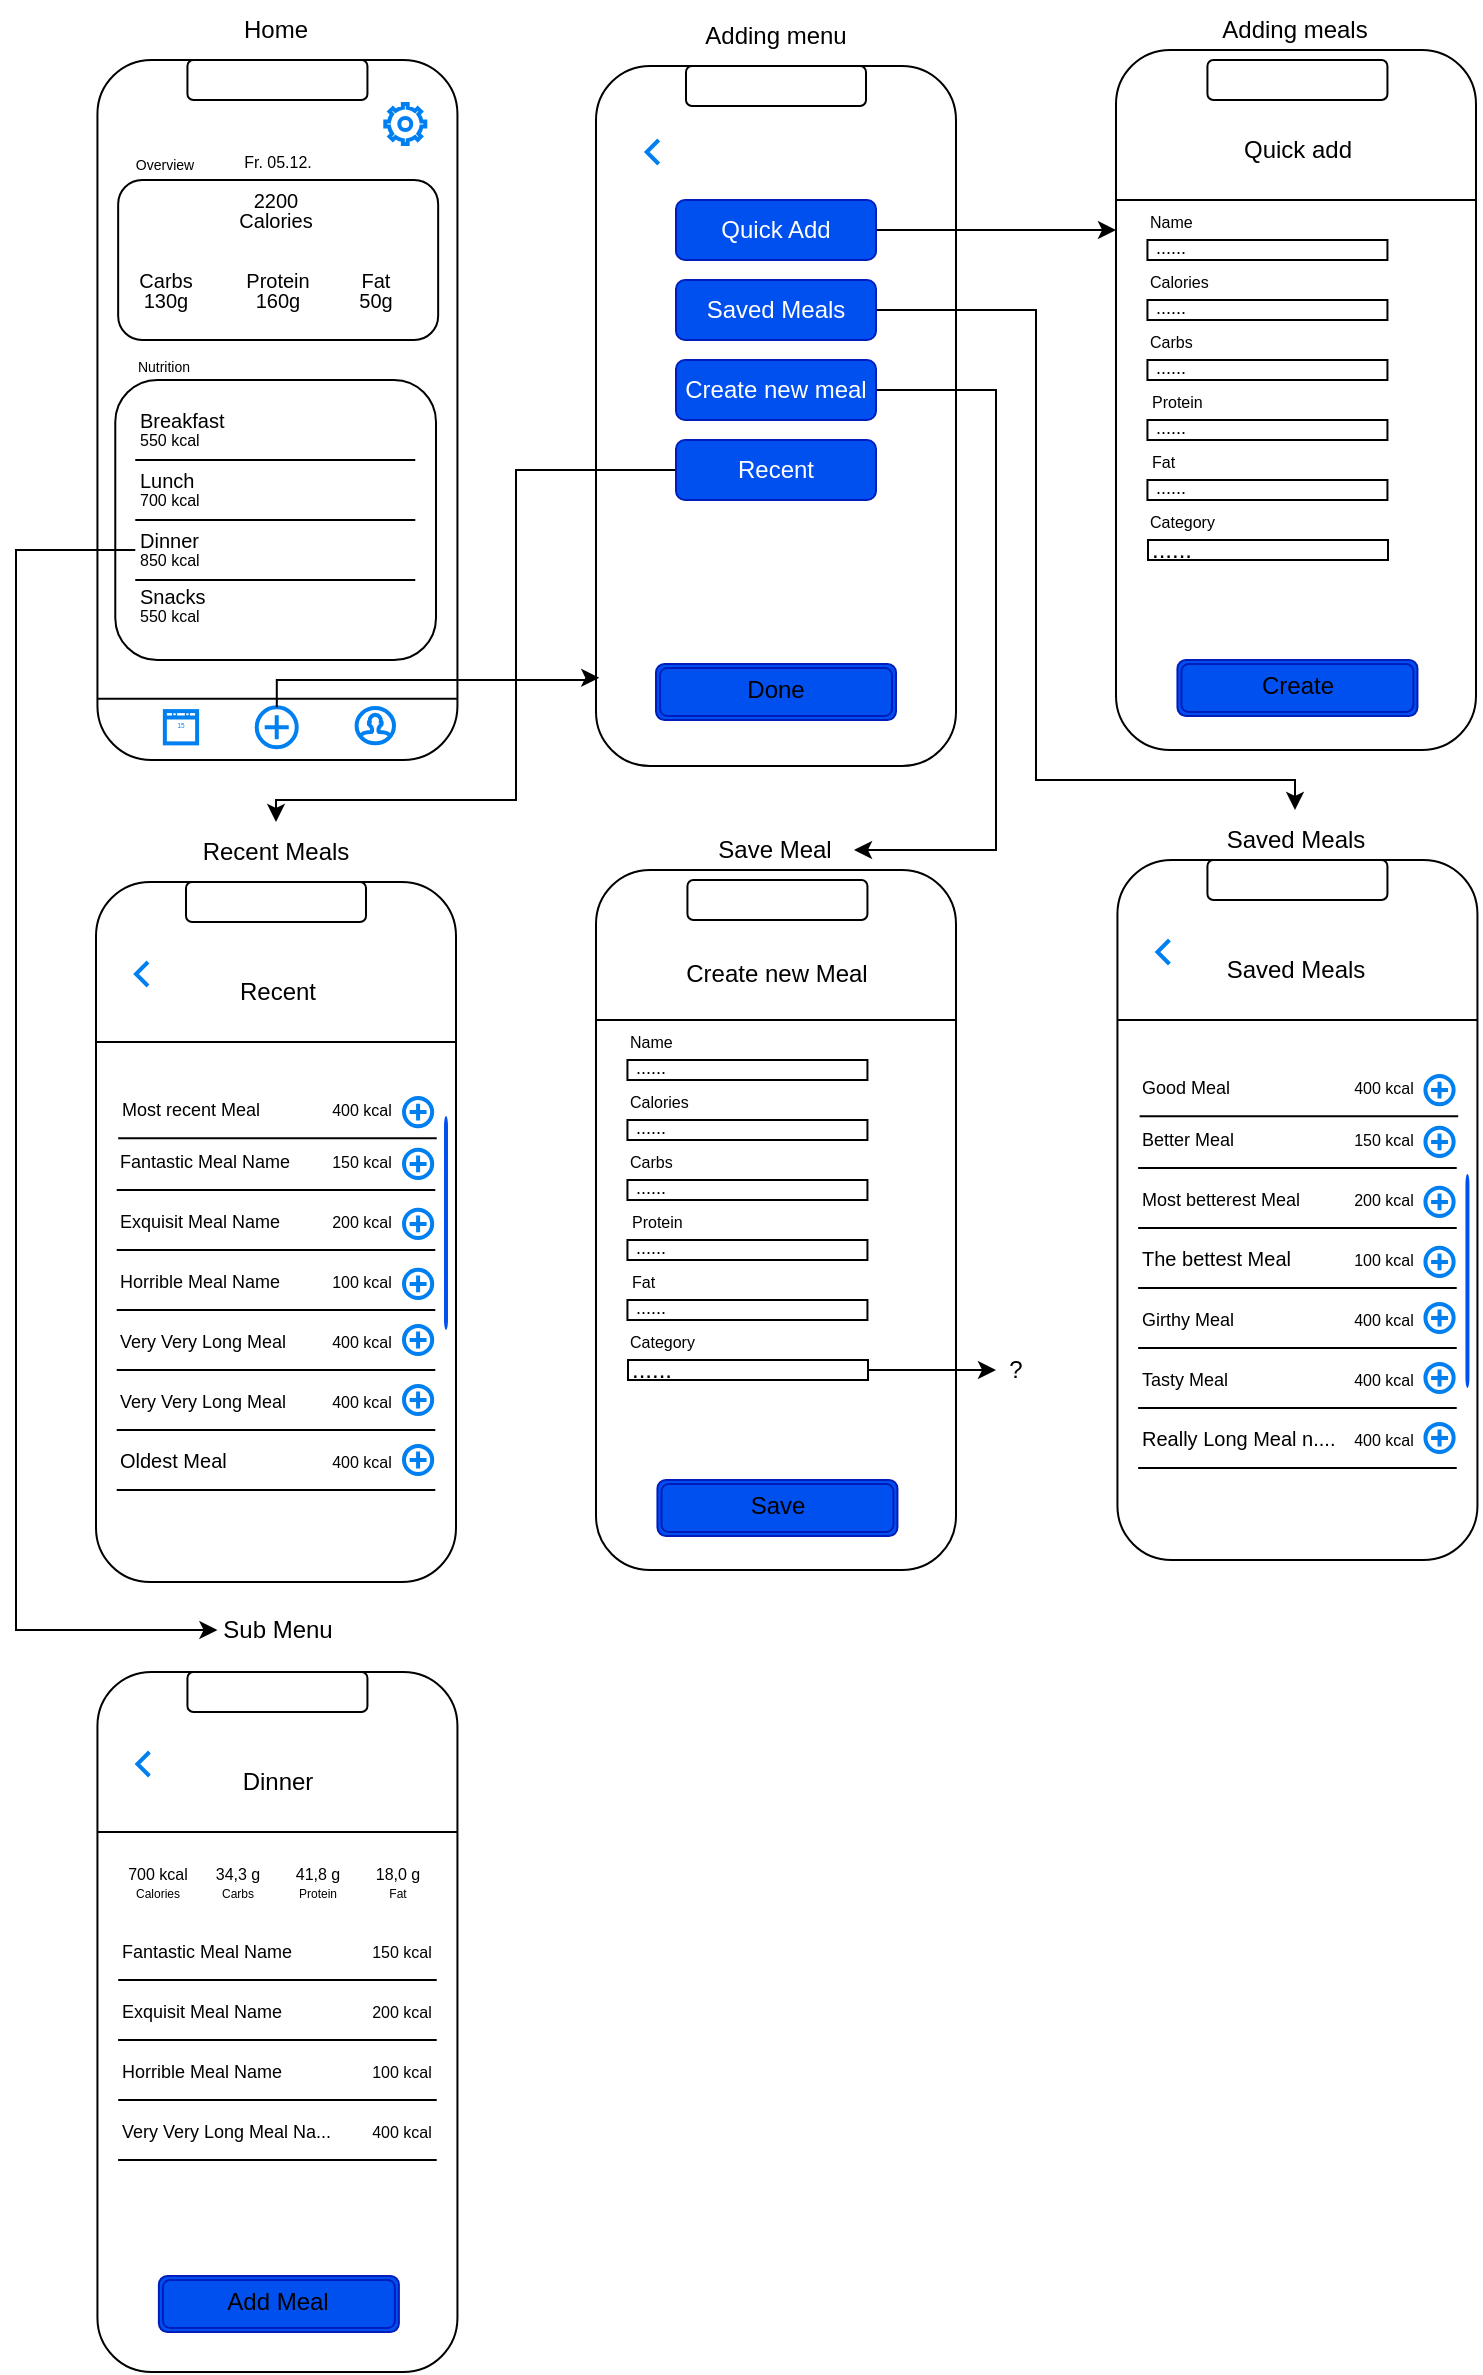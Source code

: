<mxfile version="22.0.3" type="device">
  <diagram name="Seite-1" id="WLVkwO3TFtj7y9u7h8L4">
    <mxGraphModel dx="1912" dy="2284" grid="1" gridSize="10" guides="1" tooltips="1" connect="1" arrows="1" fold="1" page="1" pageScale="1" pageWidth="827" pageHeight="1169" math="0" shadow="0">
      <root>
        <mxCell id="0" />
        <mxCell id="1" parent="0" />
        <mxCell id="oxZfXWoq_Wh4AGqTI49g-38" value="" style="group" parent="1" vertex="1" connectable="0">
          <mxGeometry x="60.0" y="20" width="226.0" height="353" as="geometry" />
        </mxCell>
        <mxCell id="oxZfXWoq_Wh4AGqTI49g-1" value="" style="whiteSpace=wrap;html=1;rounded=1;container=0;" parent="oxZfXWoq_Wh4AGqTI49g-38" vertex="1">
          <mxGeometry x="0.72" width="180" height="350" as="geometry" />
        </mxCell>
        <mxCell id="oxZfXWoq_Wh4AGqTI49g-9" value="" style="rounded=1;whiteSpace=wrap;html=1;container=0;" parent="oxZfXWoq_Wh4AGqTI49g-38" vertex="1">
          <mxGeometry x="45.72" width="90" height="20" as="geometry" />
        </mxCell>
        <mxCell id="oxZfXWoq_Wh4AGqTI49g-24" value="" style="endArrow=none;html=1;rounded=0;" parent="oxZfXWoq_Wh4AGqTI49g-38" target="oxZfXWoq_Wh4AGqTI49g-1" edge="1">
          <mxGeometry width="50" height="50" relative="1" as="geometry">
            <mxPoint x="45.72" y="350" as="sourcePoint" />
            <mxPoint x="45.72" y="320" as="targetPoint" />
          </mxGeometry>
        </mxCell>
        <mxCell id="oxZfXWoq_Wh4AGqTI49g-35" value="" style="endArrow=none;html=1;rounded=0;" parent="oxZfXWoq_Wh4AGqTI49g-38" edge="1">
          <mxGeometry width="50" height="50" relative="1" as="geometry">
            <mxPoint x="0.72" y="319.33" as="sourcePoint" />
            <mxPoint x="180.72" y="319.33" as="targetPoint" />
          </mxGeometry>
        </mxCell>
        <mxCell id="oxZfXWoq_Wh4AGqTI49g-10" value="" style="rounded=1;whiteSpace=wrap;html=1;container=0;" parent="oxZfXWoq_Wh4AGqTI49g-38" vertex="1">
          <mxGeometry x="11.08" y="60" width="160" height="80" as="geometry" />
        </mxCell>
        <mxCell id="oxZfXWoq_Wh4AGqTI49g-14" value="&lt;font style=&quot;font-size: 10px;&quot;&gt;2200&lt;br&gt;&lt;/font&gt;" style="text;html=1;strokeColor=none;fillColor=none;align=center;verticalAlign=middle;whiteSpace=wrap;rounded=0;container=0;" parent="oxZfXWoq_Wh4AGqTI49g-38" vertex="1">
          <mxGeometry x="65.36" y="60" width="50" height="20" as="geometry" />
        </mxCell>
        <mxCell id="oxZfXWoq_Wh4AGqTI49g-11" value="&lt;font style=&quot;font-size: 10px;&quot;&gt;Calories&lt;/font&gt;" style="text;html=1;strokeColor=none;fillColor=none;align=center;verticalAlign=middle;whiteSpace=wrap;rounded=0;container=0;" parent="oxZfXWoq_Wh4AGqTI49g-38" vertex="1">
          <mxGeometry x="64.64" y="70" width="50" height="20" as="geometry" />
        </mxCell>
        <mxCell id="oxZfXWoq_Wh4AGqTI49g-17" value="&lt;font style=&quot;font-size: 10px;&quot;&gt;Fat&lt;br&gt;&lt;/font&gt;" style="text;html=1;strokeColor=none;fillColor=none;align=center;verticalAlign=middle;whiteSpace=wrap;rounded=0;container=0;" parent="oxZfXWoq_Wh4AGqTI49g-38" vertex="1">
          <mxGeometry x="114.64" y="100" width="50" height="20" as="geometry" />
        </mxCell>
        <mxCell id="oxZfXWoq_Wh4AGqTI49g-20" value="&lt;font style=&quot;font-size: 10px;&quot;&gt;50g&lt;br&gt;&lt;/font&gt;" style="text;html=1;strokeColor=none;fillColor=none;align=center;verticalAlign=middle;whiteSpace=wrap;rounded=0;container=0;" parent="oxZfXWoq_Wh4AGqTI49g-38" vertex="1">
          <mxGeometry x="114.64" y="110" width="50" height="20" as="geometry" />
        </mxCell>
        <mxCell id="oxZfXWoq_Wh4AGqTI49g-16" value="&lt;font style=&quot;font-size: 10px;&quot;&gt;Protein&lt;br&gt;&lt;/font&gt;" style="text;html=1;strokeColor=none;fillColor=none;align=center;verticalAlign=middle;whiteSpace=wrap;rounded=0;container=0;" parent="oxZfXWoq_Wh4AGqTI49g-38" vertex="1">
          <mxGeometry x="66.08" y="100" width="50" height="20" as="geometry" />
        </mxCell>
        <mxCell id="oxZfXWoq_Wh4AGqTI49g-19" value="&lt;font style=&quot;font-size: 10px;&quot;&gt;160g&lt;br&gt;&lt;/font&gt;" style="text;html=1;strokeColor=none;fillColor=none;align=center;verticalAlign=middle;whiteSpace=wrap;rounded=0;container=0;" parent="oxZfXWoq_Wh4AGqTI49g-38" vertex="1">
          <mxGeometry x="66.08" y="110" width="50" height="20" as="geometry" />
        </mxCell>
        <mxCell id="oxZfXWoq_Wh4AGqTI49g-15" value="&lt;font style=&quot;font-size: 10px;&quot;&gt;Carbs&lt;br&gt;&lt;/font&gt;" style="text;html=1;strokeColor=none;fillColor=none;align=center;verticalAlign=middle;whiteSpace=wrap;rounded=0;container=0;" parent="oxZfXWoq_Wh4AGqTI49g-38" vertex="1">
          <mxGeometry x="9.64" y="100" width="50" height="20" as="geometry" />
        </mxCell>
        <mxCell id="oxZfXWoq_Wh4AGqTI49g-18" value="&lt;font style=&quot;font-size: 10px;&quot;&gt;130g&lt;br&gt;&lt;/font&gt;" style="text;html=1;strokeColor=none;fillColor=none;align=center;verticalAlign=middle;whiteSpace=wrap;rounded=0;container=0;" parent="oxZfXWoq_Wh4AGqTI49g-38" vertex="1">
          <mxGeometry x="9.64" y="110" width="50" height="20" as="geometry" />
        </mxCell>
        <mxCell id="oxZfXWoq_Wh4AGqTI49g-65" value="" style="rounded=1;whiteSpace=wrap;html=1;container=0;" parent="oxZfXWoq_Wh4AGqTI49g-38" vertex="1">
          <mxGeometry x="9.64" y="160" width="160.36" height="140" as="geometry" />
        </mxCell>
        <mxCell id="oxZfXWoq_Wh4AGqTI49g-66" value="&lt;div style=&quot;line-height: 80%;&quot;&gt;&lt;span style=&quot;font-size: 10px; background-color: initial;&quot;&gt;Breakfast&lt;/span&gt;&lt;/div&gt;&lt;font size=&quot;1&quot; style=&quot;&quot;&gt;&lt;div style=&quot;line-height: 80%;&quot;&gt;&lt;span style=&quot;background-color: initial; font-size: 8px;&quot;&gt;550 kcal&lt;/span&gt;&lt;/div&gt;&lt;/font&gt;" style="text;html=1;strokeColor=none;fillColor=none;align=left;verticalAlign=middle;whiteSpace=wrap;rounded=0;container=0;" parent="oxZfXWoq_Wh4AGqTI49g-38" vertex="1">
          <mxGeometry x="19.64" y="170" width="50.36" height="30" as="geometry" />
        </mxCell>
        <mxCell id="oxZfXWoq_Wh4AGqTI49g-72" value="" style="endArrow=none;html=1;rounded=0;" parent="oxZfXWoq_Wh4AGqTI49g-38" edge="1">
          <mxGeometry width="50" height="50" relative="1" as="geometry">
            <mxPoint x="19.64" y="200" as="sourcePoint" />
            <mxPoint x="159.64" y="200" as="targetPoint" />
          </mxGeometry>
        </mxCell>
        <mxCell id="oxZfXWoq_Wh4AGqTI49g-73" value="" style="endArrow=none;html=1;rounded=0;" parent="oxZfXWoq_Wh4AGqTI49g-38" edge="1">
          <mxGeometry width="50" height="50" relative="1" as="geometry">
            <mxPoint x="19.64" y="230" as="sourcePoint" />
            <mxPoint x="159.64" y="230" as="targetPoint" />
          </mxGeometry>
        </mxCell>
        <mxCell id="oxZfXWoq_Wh4AGqTI49g-74" value="" style="endArrow=none;html=1;rounded=0;" parent="oxZfXWoq_Wh4AGqTI49g-38" edge="1">
          <mxGeometry width="50" height="50" relative="1" as="geometry">
            <mxPoint x="19.64" y="260" as="sourcePoint" />
            <mxPoint x="159.64" y="260" as="targetPoint" />
          </mxGeometry>
        </mxCell>
        <mxCell id="oxZfXWoq_Wh4AGqTI49g-84" value="&lt;font style=&quot;font-size: 7px;&quot;&gt;Nutrition&lt;/font&gt;" style="text;html=1;strokeColor=none;fillColor=none;align=center;verticalAlign=middle;whiteSpace=wrap;rounded=0;" parent="oxZfXWoq_Wh4AGqTI49g-38" vertex="1">
          <mxGeometry x="14.46" y="143" width="40.36" height="17" as="geometry" />
        </mxCell>
        <mxCell id="oxZfXWoq_Wh4AGqTI49g-120" value="&lt;font style=&quot;font-size: 7px;&quot;&gt;Overview&lt;/font&gt;" style="text;html=1;strokeColor=none;fillColor=none;align=center;verticalAlign=middle;whiteSpace=wrap;rounded=0;" parent="oxZfXWoq_Wh4AGqTI49g-38" vertex="1">
          <mxGeometry x="11.96" y="42" width="45.36" height="18" as="geometry" />
        </mxCell>
        <mxCell id="oxZfXWoq_Wh4AGqTI49g-122" value="&lt;p style=&quot;line-height: 60%;&quot;&gt;&lt;font style=&quot;&quot;&gt;&lt;font style=&quot;font-size: 8px;&quot;&gt;Fr. 05.12.&lt;/font&gt;&lt;/font&gt;&lt;/p&gt;" style="text;html=1;strokeColor=none;fillColor=none;align=center;verticalAlign=middle;whiteSpace=wrap;rounded=0;" parent="oxZfXWoq_Wh4AGqTI49g-38" vertex="1">
          <mxGeometry x="55.72" y="36" width="70" height="30" as="geometry" />
        </mxCell>
        <mxCell id="oxZfXWoq_Wh4AGqTI49g-123" value="" style="html=1;verticalLabelPosition=bottom;align=center;labelBackgroundColor=#ffffff;verticalAlign=top;strokeWidth=2;strokeColor=#0080F0;shadow=0;dashed=0;shape=mxgraph.ios7.icons.user;aspect=fixed;" parent="oxZfXWoq_Wh4AGqTI49g-38" vertex="1">
          <mxGeometry x="130.29" y="324.05" width="18.7" height="17.63" as="geometry" />
        </mxCell>
        <mxCell id="oxZfXWoq_Wh4AGqTI49g-131" value="" style="html=1;verticalLabelPosition=bottom;align=center;labelBackgroundColor=#ffffff;verticalAlign=top;strokeWidth=2;strokeColor=#0080F0;shadow=0;dashed=0;shape=mxgraph.ios7.icons.settings;" parent="oxZfXWoq_Wh4AGqTI49g-38" vertex="1">
          <mxGeometry x="144.64" y="22" width="20" height="20" as="geometry" />
        </mxCell>
        <mxCell id="oxZfXWoq_Wh4AGqTI49g-256" value="" style="html=1;verticalLabelPosition=bottom;align=center;labelBackgroundColor=#ffffff;verticalAlign=top;strokeWidth=2;strokeColor=#0080F0;shadow=0;dashed=0;shape=mxgraph.ios7.icons.calendar;aspect=fixed;" parent="oxZfXWoq_Wh4AGqTI49g-38" vertex="1">
          <mxGeometry x="34.43" y="325.55" width="16.13" height="16.13" as="geometry" />
        </mxCell>
        <mxCell id="oxZfXWoq_Wh4AGqTI49g-324" value="&lt;div style=&quot;line-height: 80%;&quot;&gt;&lt;span style=&quot;font-size: 10px; background-color: initial;&quot;&gt;Lunch&lt;/span&gt;&lt;/div&gt;&lt;font size=&quot;1&quot; style=&quot;&quot;&gt;&lt;div style=&quot;line-height: 80%;&quot;&gt;&lt;span style=&quot;background-color: initial; font-size: 8px;&quot;&gt;700 kcal&lt;/span&gt;&lt;/div&gt;&lt;/font&gt;" style="text;html=1;strokeColor=none;fillColor=none;align=left;verticalAlign=middle;whiteSpace=wrap;rounded=0;container=0;" parent="oxZfXWoq_Wh4AGqTI49g-38" vertex="1">
          <mxGeometry x="19.64" y="200" width="50.36" height="30" as="geometry" />
        </mxCell>
        <mxCell id="oxZfXWoq_Wh4AGqTI49g-358" value="&lt;div style=&quot;line-height: 80%;&quot;&gt;&lt;span style=&quot;font-size: 10px; background-color: initial;&quot;&gt;Dinner&lt;/span&gt;&lt;/div&gt;&lt;font size=&quot;1&quot; style=&quot;&quot;&gt;&lt;div style=&quot;line-height: 80%;&quot;&gt;&lt;span style=&quot;background-color: initial; font-size: 8px;&quot;&gt;850 kcal&lt;/span&gt;&lt;/div&gt;&lt;/font&gt;" style="text;html=1;strokeColor=none;fillColor=none;align=left;verticalAlign=middle;whiteSpace=wrap;rounded=0;container=0;" parent="oxZfXWoq_Wh4AGqTI49g-38" vertex="1">
          <mxGeometry x="19.64" y="230" width="50.36" height="30" as="geometry" />
        </mxCell>
        <mxCell id="oxZfXWoq_Wh4AGqTI49g-360" value="&lt;div style=&quot;line-height: 80%;&quot;&gt;&lt;span style=&quot;font-size: 10px; background-color: initial;&quot;&gt;Snacks&lt;/span&gt;&lt;/div&gt;&lt;font size=&quot;1&quot; style=&quot;&quot;&gt;&lt;div style=&quot;line-height: 80%;&quot;&gt;&lt;span style=&quot;background-color: initial; font-size: 8px;&quot;&gt;550 kcal&lt;/span&gt;&lt;/div&gt;&lt;/font&gt;" style="text;html=1;strokeColor=none;fillColor=none;align=left;verticalAlign=middle;whiteSpace=wrap;rounded=0;container=0;" parent="oxZfXWoq_Wh4AGqTI49g-38" vertex="1">
          <mxGeometry x="19.64" y="257.5" width="50.36" height="30" as="geometry" />
        </mxCell>
        <mxCell id="YG68sYhBqR8rjTTar6MK-1" value="" style="html=1;verticalLabelPosition=bottom;align=center;labelBackgroundColor=#ffffff;verticalAlign=top;strokeWidth=2;strokeColor=#0080F0;shadow=0;dashed=0;shape=mxgraph.ios7.icons.add;aspect=fixed;" vertex="1" parent="oxZfXWoq_Wh4AGqTI49g-38">
          <mxGeometry x="80.36" y="323.61" width="20" height="20" as="geometry" />
        </mxCell>
        <mxCell id="oxZfXWoq_Wh4AGqTI49g-202" value="Home" style="text;html=1;strokeColor=none;fillColor=none;align=center;verticalAlign=middle;whiteSpace=wrap;rounded=0;" parent="1" vertex="1">
          <mxGeometry x="120" y="-10" width="60" height="30" as="geometry" />
        </mxCell>
        <mxCell id="oxZfXWoq_Wh4AGqTI49g-203" value="Adding meals" style="text;html=1;strokeColor=none;fillColor=none;align=center;verticalAlign=middle;whiteSpace=wrap;rounded=0;" parent="1" vertex="1">
          <mxGeometry x="620" y="-10" width="79" height="30" as="geometry" />
        </mxCell>
        <mxCell id="oxZfXWoq_Wh4AGqTI49g-204" value="" style="whiteSpace=wrap;html=1;rounded=1;container=0;" parent="1" vertex="1">
          <mxGeometry x="310" y="23" width="180" height="350" as="geometry" />
        </mxCell>
        <mxCell id="oxZfXWoq_Wh4AGqTI49g-205" value="" style="rounded=1;whiteSpace=wrap;html=1;container=0;" parent="1" vertex="1">
          <mxGeometry x="355" y="23" width="90" height="20" as="geometry" />
        </mxCell>
        <mxCell id="oxZfXWoq_Wh4AGqTI49g-253" style="edgeStyle=orthogonalEdgeStyle;rounded=0;orthogonalLoop=1;jettySize=auto;html=1;" parent="1" source="oxZfXWoq_Wh4AGqTI49g-211" edge="1">
          <mxGeometry relative="1" as="geometry">
            <mxPoint x="570" y="105" as="targetPoint" />
          </mxGeometry>
        </mxCell>
        <mxCell id="oxZfXWoq_Wh4AGqTI49g-211" value="Quick Add" style="rounded=1;whiteSpace=wrap;html=1;fillColor=#0050ef;fontColor=#ffffff;strokeColor=#001DBC;" parent="1" vertex="1">
          <mxGeometry x="350" y="90" width="100" height="30" as="geometry" />
        </mxCell>
        <mxCell id="YG68sYhBqR8rjTTar6MK-191" style="edgeStyle=orthogonalEdgeStyle;rounded=0;orthogonalLoop=1;jettySize=auto;html=1;entryX=0.5;entryY=0;entryDx=0;entryDy=0;" edge="1" parent="1" source="oxZfXWoq_Wh4AGqTI49g-216" target="YG68sYhBqR8rjTTar6MK-189">
          <mxGeometry relative="1" as="geometry">
            <mxPoint x="549" y="360" as="targetPoint" />
            <Array as="points">
              <mxPoint x="530" y="145" />
              <mxPoint x="530" y="380" />
            </Array>
          </mxGeometry>
        </mxCell>
        <mxCell id="oxZfXWoq_Wh4AGqTI49g-216" value="Saved Meals" style="rounded=1;whiteSpace=wrap;html=1;fillColor=#0050ef;fontColor=#ffffff;strokeColor=#001DBC;" parent="1" vertex="1">
          <mxGeometry x="350" y="130" width="100" height="30" as="geometry" />
        </mxCell>
        <mxCell id="YG68sYhBqR8rjTTar6MK-402" style="edgeStyle=orthogonalEdgeStyle;rounded=0;orthogonalLoop=1;jettySize=auto;html=1;entryX=1;entryY=0.5;entryDx=0;entryDy=0;" edge="1" parent="1" source="oxZfXWoq_Wh4AGqTI49g-217" target="YG68sYhBqR8rjTTar6MK-378">
          <mxGeometry relative="1" as="geometry">
            <Array as="points">
              <mxPoint x="510" y="185" />
              <mxPoint x="510" y="415" />
            </Array>
          </mxGeometry>
        </mxCell>
        <mxCell id="oxZfXWoq_Wh4AGqTI49g-217" value="Create new meal" style="rounded=1;whiteSpace=wrap;html=1;fillColor=#0050ef;fontColor=#ffffff;strokeColor=#001DBC;" parent="1" vertex="1">
          <mxGeometry x="350" y="170" width="100" height="30" as="geometry" />
        </mxCell>
        <mxCell id="oxZfXWoq_Wh4AGqTI49g-250" value="" style="shape=ext;double=1;rounded=1;whiteSpace=wrap;html=1;fillColor=#0050ef;fontColor=#ffffff;strokeColor=#001DBC;" parent="1" vertex="1">
          <mxGeometry x="340.0" y="322" width="120" height="28" as="geometry" />
        </mxCell>
        <mxCell id="oxZfXWoq_Wh4AGqTI49g-251" value="Done" style="text;html=1;strokeColor=none;fillColor=none;align=center;verticalAlign=middle;whiteSpace=wrap;rounded=0;" parent="1" vertex="1">
          <mxGeometry x="370.0" y="320" width="60" height="30" as="geometry" />
        </mxCell>
        <mxCell id="oxZfXWoq_Wh4AGqTI49g-254" value="Adding menu" style="text;html=1;strokeColor=none;fillColor=none;align=center;verticalAlign=middle;whiteSpace=wrap;rounded=0;" parent="1" vertex="1">
          <mxGeometry x="360" y="-7" width="80" height="30" as="geometry" />
        </mxCell>
        <mxCell id="oxZfXWoq_Wh4AGqTI49g-258" value="" style="whiteSpace=wrap;html=1;rounded=1;container=0;" parent="1" vertex="1">
          <mxGeometry x="60.72" y="826" width="180" height="350" as="geometry" />
        </mxCell>
        <mxCell id="oxZfXWoq_Wh4AGqTI49g-259" value="" style="rounded=1;whiteSpace=wrap;html=1;container=0;" parent="1" vertex="1">
          <mxGeometry x="105.72" y="826" width="90" height="20" as="geometry" />
        </mxCell>
        <mxCell id="oxZfXWoq_Wh4AGqTI49g-260" value="Dinner" style="text;html=1;strokeColor=none;fillColor=none;align=center;verticalAlign=middle;whiteSpace=wrap;rounded=0;" parent="1" vertex="1">
          <mxGeometry x="121.44" y="866" width="60" height="30" as="geometry" />
        </mxCell>
        <mxCell id="oxZfXWoq_Wh4AGqTI49g-261" value="" style="endArrow=none;html=1;rounded=0;" parent="1" edge="1">
          <mxGeometry width="50" height="50" relative="1" as="geometry">
            <mxPoint x="60.72" y="906" as="sourcePoint" />
            <mxPoint x="240.72" y="906" as="targetPoint" />
          </mxGeometry>
        </mxCell>
        <mxCell id="oxZfXWoq_Wh4AGqTI49g-262" value="&lt;p style=&quot;line-height: 55%;&quot;&gt;&lt;font style=&quot;&quot;&gt;&lt;font style=&quot;font-size: 8px;&quot;&gt;700 kcal&lt;/font&gt;&lt;br&gt;&lt;font style=&quot;font-size: 6px;&quot;&gt;Calories&lt;/font&gt;&lt;/font&gt;&lt;/p&gt;" style="text;html=1;strokeColor=none;fillColor=none;align=center;verticalAlign=middle;whiteSpace=wrap;rounded=0;" parent="1" vertex="1">
          <mxGeometry x="71.44" y="916" width="40" height="30" as="geometry" />
        </mxCell>
        <mxCell id="oxZfXWoq_Wh4AGqTI49g-263" value="&lt;p style=&quot;line-height: 55%;&quot;&gt;&lt;font style=&quot;&quot;&gt;&lt;font style=&quot;font-size: 8px;&quot;&gt;34,3 g&lt;/font&gt;&lt;br&gt;&lt;font style=&quot;font-size: 6px;&quot;&gt;Carbs&lt;/font&gt;&lt;/font&gt;&lt;/p&gt;" style="text;html=1;strokeColor=none;fillColor=none;align=center;verticalAlign=middle;whiteSpace=wrap;rounded=0;" parent="1" vertex="1">
          <mxGeometry x="111.44" y="916" width="40" height="30" as="geometry" />
        </mxCell>
        <mxCell id="oxZfXWoq_Wh4AGqTI49g-264" value="&lt;p style=&quot;line-height: 55%;&quot;&gt;&lt;font style=&quot;&quot;&gt;&lt;font style=&quot;font-size: 8px;&quot;&gt;41,8 g&lt;/font&gt;&lt;br&gt;&lt;font style=&quot;font-size: 6px;&quot;&gt;Protein&lt;/font&gt;&lt;/font&gt;&lt;/p&gt;" style="text;html=1;strokeColor=none;fillColor=none;align=center;verticalAlign=middle;whiteSpace=wrap;rounded=0;" parent="1" vertex="1">
          <mxGeometry x="151.44" y="916" width="40" height="30" as="geometry" />
        </mxCell>
        <mxCell id="oxZfXWoq_Wh4AGqTI49g-265" value="&lt;p style=&quot;line-height: 55%;&quot;&gt;&lt;font style=&quot;&quot;&gt;&lt;font style=&quot;font-size: 8px;&quot;&gt;18,0 g&lt;/font&gt;&lt;br&gt;&lt;font style=&quot;font-size: 6px;&quot;&gt;Fat&lt;/font&gt;&lt;/font&gt;&lt;/p&gt;" style="text;html=1;strokeColor=none;fillColor=none;align=center;verticalAlign=middle;whiteSpace=wrap;rounded=0;" parent="1" vertex="1">
          <mxGeometry x="191.44" y="916" width="40" height="30" as="geometry" />
        </mxCell>
        <mxCell id="oxZfXWoq_Wh4AGqTI49g-268" value="&lt;font style=&quot;font-size: 9px;&quot;&gt;Fantastic Meal Name&lt;/font&gt;" style="text;html=1;strokeColor=none;fillColor=none;align=left;verticalAlign=middle;whiteSpace=wrap;rounded=0;" parent="1" vertex="1">
          <mxGeometry x="70.72" y="950" width="110" height="30" as="geometry" />
        </mxCell>
        <mxCell id="oxZfXWoq_Wh4AGqTI49g-269" value="" style="endArrow=none;html=1;rounded=0;" parent="1" edge="1">
          <mxGeometry width="50" height="50" relative="1" as="geometry">
            <mxPoint x="71.08" y="980" as="sourcePoint" />
            <mxPoint x="230.36" y="980" as="targetPoint" />
          </mxGeometry>
        </mxCell>
        <mxCell id="oxZfXWoq_Wh4AGqTI49g-276" value="&lt;font style=&quot;font-size: 8px;&quot;&gt;150 kcal&lt;/font&gt;" style="text;html=1;strokeColor=none;fillColor=none;align=center;verticalAlign=middle;whiteSpace=wrap;rounded=0;" parent="1" vertex="1">
          <mxGeometry x="194.72" y="955" width="36" height="20" as="geometry" />
        </mxCell>
        <mxCell id="oxZfXWoq_Wh4AGqTI49g-277" value="&lt;font style=&quot;font-size: 9px;&quot;&gt;Exquisit Meal Name&lt;/font&gt;" style="text;html=1;strokeColor=none;fillColor=none;align=left;verticalAlign=middle;whiteSpace=wrap;rounded=0;" parent="1" vertex="1">
          <mxGeometry x="70.72" y="980" width="110" height="30" as="geometry" />
        </mxCell>
        <mxCell id="oxZfXWoq_Wh4AGqTI49g-278" value="" style="endArrow=none;html=1;rounded=0;" parent="1" edge="1">
          <mxGeometry width="50" height="50" relative="1" as="geometry">
            <mxPoint x="71.08" y="1010" as="sourcePoint" />
            <mxPoint x="230.36" y="1010" as="targetPoint" />
          </mxGeometry>
        </mxCell>
        <mxCell id="oxZfXWoq_Wh4AGqTI49g-279" value="&lt;font style=&quot;font-size: 8px;&quot;&gt;200 kcal&lt;/font&gt;" style="text;html=1;strokeColor=none;fillColor=none;align=center;verticalAlign=middle;whiteSpace=wrap;rounded=0;" parent="1" vertex="1">
          <mxGeometry x="194.72" y="985" width="36" height="20" as="geometry" />
        </mxCell>
        <mxCell id="oxZfXWoq_Wh4AGqTI49g-280" value="&lt;font style=&quot;font-size: 9px;&quot;&gt;Horrible Meal Name&lt;/font&gt;" style="text;html=1;strokeColor=none;fillColor=none;align=left;verticalAlign=middle;whiteSpace=wrap;rounded=0;" parent="1" vertex="1">
          <mxGeometry x="70.72" y="1010" width="110" height="30" as="geometry" />
        </mxCell>
        <mxCell id="oxZfXWoq_Wh4AGqTI49g-281" value="" style="endArrow=none;html=1;rounded=0;" parent="1" edge="1">
          <mxGeometry width="50" height="50" relative="1" as="geometry">
            <mxPoint x="71.08" y="1040" as="sourcePoint" />
            <mxPoint x="230.36" y="1040" as="targetPoint" />
          </mxGeometry>
        </mxCell>
        <mxCell id="oxZfXWoq_Wh4AGqTI49g-282" value="&lt;font style=&quot;font-size: 8px;&quot;&gt;100 kcal&lt;/font&gt;" style="text;html=1;strokeColor=none;fillColor=none;align=center;verticalAlign=middle;whiteSpace=wrap;rounded=0;" parent="1" vertex="1">
          <mxGeometry x="194.72" y="1015" width="36" height="20" as="geometry" />
        </mxCell>
        <mxCell id="oxZfXWoq_Wh4AGqTI49g-283" value="&lt;font style=&quot;font-size: 9px;&quot;&gt;Very Very Long Meal Na...&lt;/font&gt;" style="text;html=1;strokeColor=none;fillColor=none;align=left;verticalAlign=middle;whiteSpace=wrap;rounded=0;" parent="1" vertex="1">
          <mxGeometry x="70.72" y="1040" width="110" height="30" as="geometry" />
        </mxCell>
        <mxCell id="oxZfXWoq_Wh4AGqTI49g-284" value="" style="endArrow=none;html=1;rounded=0;" parent="1" edge="1">
          <mxGeometry width="50" height="50" relative="1" as="geometry">
            <mxPoint x="71.08" y="1070" as="sourcePoint" />
            <mxPoint x="230.36" y="1070" as="targetPoint" />
          </mxGeometry>
        </mxCell>
        <mxCell id="oxZfXWoq_Wh4AGqTI49g-285" value="&lt;font style=&quot;font-size: 8px;&quot;&gt;400 kcal&lt;/font&gt;" style="text;html=1;strokeColor=none;fillColor=none;align=center;verticalAlign=middle;whiteSpace=wrap;rounded=0;" parent="1" vertex="1">
          <mxGeometry x="194.72" y="1045" width="36" height="20" as="geometry" />
        </mxCell>
        <mxCell id="oxZfXWoq_Wh4AGqTI49g-286" value="" style="html=1;verticalLabelPosition=bottom;labelBackgroundColor=#ffffff;verticalAlign=top;shadow=0;dashed=0;strokeWidth=2;shape=mxgraph.ios7.misc.left;strokeColor=#0080f0;" parent="1" vertex="1">
          <mxGeometry x="80.72" y="866" width="6" height="12" as="geometry" />
        </mxCell>
        <mxCell id="oxZfXWoq_Wh4AGqTI49g-361" value="" style="shape=ext;double=1;rounded=1;whiteSpace=wrap;html=1;fillColor=#0050ef;fontColor=#ffffff;strokeColor=#001DBC;" parent="1" vertex="1">
          <mxGeometry x="91.44" y="1128" width="120" height="28" as="geometry" />
        </mxCell>
        <mxCell id="oxZfXWoq_Wh4AGqTI49g-362" value="Add Meal" style="text;html=1;strokeColor=none;fillColor=none;align=center;verticalAlign=middle;whiteSpace=wrap;rounded=0;" parent="1" vertex="1">
          <mxGeometry x="121.44" y="1126" width="60" height="30" as="geometry" />
        </mxCell>
        <mxCell id="oxZfXWoq_Wh4AGqTI49g-427" value="Sub Menu" style="text;html=1;strokeColor=none;fillColor=none;align=center;verticalAlign=middle;whiteSpace=wrap;rounded=0;" parent="1" vertex="1">
          <mxGeometry x="120.72" y="790" width="60" height="30" as="geometry" />
        </mxCell>
        <mxCell id="YG68sYhBqR8rjTTar6MK-4" style="edgeStyle=orthogonalEdgeStyle;rounded=0;orthogonalLoop=1;jettySize=auto;html=1;entryX=0.009;entryY=0.874;entryDx=0;entryDy=0;entryPerimeter=0;" edge="1" parent="1" source="YG68sYhBqR8rjTTar6MK-1" target="oxZfXWoq_Wh4AGqTI49g-204">
          <mxGeometry relative="1" as="geometry">
            <mxPoint x="290" y="300" as="targetPoint" />
            <Array as="points">
              <mxPoint x="150" y="330" />
              <mxPoint x="306" y="330" />
              <mxPoint x="306" y="329" />
            </Array>
          </mxGeometry>
        </mxCell>
        <mxCell id="YG68sYhBqR8rjTTar6MK-190" style="edgeStyle=orthogonalEdgeStyle;rounded=0;orthogonalLoop=1;jettySize=auto;html=1;entryX=0.5;entryY=0;entryDx=0;entryDy=0;" edge="1" parent="1" source="YG68sYhBqR8rjTTar6MK-5" target="YG68sYhBqR8rjTTar6MK-142">
          <mxGeometry relative="1" as="geometry">
            <mxPoint x="270" y="380" as="targetPoint" />
            <Array as="points">
              <mxPoint x="270" y="225" />
              <mxPoint x="270" y="390" />
              <mxPoint x="150" y="390" />
            </Array>
          </mxGeometry>
        </mxCell>
        <mxCell id="YG68sYhBqR8rjTTar6MK-5" value="Recent" style="rounded=1;whiteSpace=wrap;html=1;fillColor=#0050ef;fontColor=#ffffff;strokeColor=#001DBC;" vertex="1" parent="1">
          <mxGeometry x="350" y="210" width="100" height="30" as="geometry" />
        </mxCell>
        <mxCell id="YG68sYhBqR8rjTTar6MK-119" value="" style="whiteSpace=wrap;html=1;rounded=1;container=0;" vertex="1" parent="1">
          <mxGeometry x="60.0" y="431" width="180" height="350" as="geometry" />
        </mxCell>
        <mxCell id="YG68sYhBqR8rjTTar6MK-120" value="" style="rounded=1;whiteSpace=wrap;html=1;container=0;" vertex="1" parent="1">
          <mxGeometry x="105.0" y="431" width="90" height="20" as="geometry" />
        </mxCell>
        <mxCell id="YG68sYhBqR8rjTTar6MK-121" value="Recent" style="text;html=1;strokeColor=none;fillColor=none;align=center;verticalAlign=middle;whiteSpace=wrap;rounded=0;" vertex="1" parent="1">
          <mxGeometry x="120.72" y="471" width="60" height="30" as="geometry" />
        </mxCell>
        <mxCell id="YG68sYhBqR8rjTTar6MK-122" value="" style="endArrow=none;html=1;rounded=0;" edge="1" parent="1">
          <mxGeometry width="50" height="50" relative="1" as="geometry">
            <mxPoint x="60.0" y="511" as="sourcePoint" />
            <mxPoint x="240.0" y="511" as="targetPoint" />
          </mxGeometry>
        </mxCell>
        <mxCell id="YG68sYhBqR8rjTTar6MK-127" value="&lt;font style=&quot;font-size: 9px;&quot;&gt;Fantastic Meal Name&lt;/font&gt;" style="text;html=1;strokeColor=none;fillColor=none;align=left;verticalAlign=middle;whiteSpace=wrap;rounded=0;" vertex="1" parent="1">
          <mxGeometry x="70" y="555" width="100" height="30" as="geometry" />
        </mxCell>
        <mxCell id="YG68sYhBqR8rjTTar6MK-128" value="" style="endArrow=none;html=1;rounded=0;" edge="1" parent="1">
          <mxGeometry width="50" height="50" relative="1" as="geometry">
            <mxPoint x="70.36" y="585" as="sourcePoint" />
            <mxPoint x="229.64" y="585" as="targetPoint" />
          </mxGeometry>
        </mxCell>
        <mxCell id="YG68sYhBqR8rjTTar6MK-129" value="&lt;font style=&quot;font-size: 8px;&quot;&gt;150 kcal&lt;/font&gt;" style="text;html=1;strokeColor=none;fillColor=none;align=center;verticalAlign=middle;whiteSpace=wrap;rounded=0;" vertex="1" parent="1">
          <mxGeometry x="175" y="560" width="36" height="20" as="geometry" />
        </mxCell>
        <mxCell id="YG68sYhBqR8rjTTar6MK-130" value="&lt;font style=&quot;font-size: 9px;&quot;&gt;Exquisit Meal Name&lt;/font&gt;" style="text;html=1;strokeColor=none;fillColor=none;align=left;verticalAlign=middle;whiteSpace=wrap;rounded=0;" vertex="1" parent="1">
          <mxGeometry x="70" y="585" width="100" height="30" as="geometry" />
        </mxCell>
        <mxCell id="YG68sYhBqR8rjTTar6MK-131" value="" style="endArrow=none;html=1;rounded=0;" edge="1" parent="1">
          <mxGeometry width="50" height="50" relative="1" as="geometry">
            <mxPoint x="70.36" y="615" as="sourcePoint" />
            <mxPoint x="229.64" y="615" as="targetPoint" />
          </mxGeometry>
        </mxCell>
        <mxCell id="YG68sYhBqR8rjTTar6MK-132" value="&lt;font style=&quot;font-size: 8px;&quot;&gt;200 kcal&lt;/font&gt;" style="text;html=1;strokeColor=none;fillColor=none;align=center;verticalAlign=middle;whiteSpace=wrap;rounded=0;" vertex="1" parent="1">
          <mxGeometry x="175" y="590" width="36" height="20" as="geometry" />
        </mxCell>
        <mxCell id="YG68sYhBqR8rjTTar6MK-133" value="&lt;font style=&quot;font-size: 9px;&quot;&gt;Horrible Meal Name&lt;/font&gt;" style="text;html=1;strokeColor=none;fillColor=none;align=left;verticalAlign=middle;whiteSpace=wrap;rounded=0;" vertex="1" parent="1">
          <mxGeometry x="70" y="615" width="100" height="30" as="geometry" />
        </mxCell>
        <mxCell id="YG68sYhBqR8rjTTar6MK-134" value="" style="endArrow=none;html=1;rounded=0;" edge="1" parent="1">
          <mxGeometry width="50" height="50" relative="1" as="geometry">
            <mxPoint x="70.36" y="645" as="sourcePoint" />
            <mxPoint x="229.64" y="645" as="targetPoint" />
          </mxGeometry>
        </mxCell>
        <mxCell id="YG68sYhBqR8rjTTar6MK-135" value="&lt;font style=&quot;font-size: 8px;&quot;&gt;100 kcal&lt;/font&gt;" style="text;html=1;strokeColor=none;fillColor=none;align=center;verticalAlign=middle;whiteSpace=wrap;rounded=0;" vertex="1" parent="1">
          <mxGeometry x="175" y="620" width="36" height="20" as="geometry" />
        </mxCell>
        <mxCell id="YG68sYhBqR8rjTTar6MK-136" value="&lt;font style=&quot;font-size: 9px;&quot;&gt;Very Very Long Meal&lt;/font&gt;" style="text;html=1;strokeColor=none;fillColor=none;align=left;verticalAlign=middle;whiteSpace=wrap;rounded=0;" vertex="1" parent="1">
          <mxGeometry x="70" y="645" width="100" height="30" as="geometry" />
        </mxCell>
        <mxCell id="YG68sYhBqR8rjTTar6MK-137" value="" style="endArrow=none;html=1;rounded=0;" edge="1" parent="1">
          <mxGeometry width="50" height="50" relative="1" as="geometry">
            <mxPoint x="70.36" y="675" as="sourcePoint" />
            <mxPoint x="229.64" y="675" as="targetPoint" />
          </mxGeometry>
        </mxCell>
        <mxCell id="YG68sYhBqR8rjTTar6MK-138" value="&lt;font style=&quot;font-size: 8px;&quot;&gt;400 kcal&lt;/font&gt;" style="text;html=1;strokeColor=none;fillColor=none;align=center;verticalAlign=middle;whiteSpace=wrap;rounded=0;" vertex="1" parent="1">
          <mxGeometry x="175" y="650" width="36" height="20" as="geometry" />
        </mxCell>
        <mxCell id="YG68sYhBqR8rjTTar6MK-139" value="" style="html=1;verticalLabelPosition=bottom;labelBackgroundColor=#ffffff;verticalAlign=top;shadow=0;dashed=0;strokeWidth=2;shape=mxgraph.ios7.misc.left;strokeColor=#0080f0;" vertex="1" parent="1">
          <mxGeometry x="80.0" y="471" width="6" height="12" as="geometry" />
        </mxCell>
        <mxCell id="YG68sYhBqR8rjTTar6MK-142" value="Recent Meals" style="text;html=1;strokeColor=none;fillColor=none;align=center;verticalAlign=middle;whiteSpace=wrap;rounded=0;" vertex="1" parent="1">
          <mxGeometry x="105.0" y="401" width="90" height="30" as="geometry" />
        </mxCell>
        <mxCell id="YG68sYhBqR8rjTTar6MK-146" value="" style="endArrow=none;html=1;rounded=0;" edge="1" parent="1">
          <mxGeometry width="50" height="50" relative="1" as="geometry">
            <mxPoint x="71.08" y="559.09" as="sourcePoint" />
            <mxPoint x="230.36" y="559.09" as="targetPoint" />
          </mxGeometry>
        </mxCell>
        <mxCell id="YG68sYhBqR8rjTTar6MK-147" value="&lt;font style=&quot;font-size: 9px;&quot;&gt;Most recent Meal&lt;/font&gt;" style="text;html=1;strokeColor=none;fillColor=none;align=left;verticalAlign=middle;whiteSpace=wrap;rounded=0;" vertex="1" parent="1">
          <mxGeometry x="70.72" y="529.09" width="99.28" height="30" as="geometry" />
        </mxCell>
        <mxCell id="YG68sYhBqR8rjTTar6MK-148" value="&lt;font style=&quot;font-size: 8px;&quot;&gt;400 kcal&lt;/font&gt;" style="text;html=1;strokeColor=none;fillColor=none;align=center;verticalAlign=middle;whiteSpace=wrap;rounded=0;" vertex="1" parent="1">
          <mxGeometry x="175" y="534.09" width="36" height="20" as="geometry" />
        </mxCell>
        <mxCell id="YG68sYhBqR8rjTTar6MK-149" value="" style="endArrow=none;html=1;rounded=0;" edge="1" parent="1">
          <mxGeometry width="50" height="50" relative="1" as="geometry">
            <mxPoint x="70.36" y="705" as="sourcePoint" />
            <mxPoint x="229.64" y="705" as="targetPoint" />
          </mxGeometry>
        </mxCell>
        <mxCell id="YG68sYhBqR8rjTTar6MK-150" value="&lt;font style=&quot;font-size: 9px;&quot;&gt;Very Very Long Meal&lt;/font&gt;" style="text;html=1;strokeColor=none;fillColor=none;align=left;verticalAlign=middle;whiteSpace=wrap;rounded=0;" vertex="1" parent="1">
          <mxGeometry x="70" y="675" width="100" height="30" as="geometry" />
        </mxCell>
        <mxCell id="YG68sYhBqR8rjTTar6MK-151" value="&lt;font style=&quot;font-size: 8px;&quot;&gt;400 kcal&lt;/font&gt;" style="text;html=1;strokeColor=none;fillColor=none;align=center;verticalAlign=middle;whiteSpace=wrap;rounded=0;" vertex="1" parent="1">
          <mxGeometry x="175" y="680" width="36" height="20" as="geometry" />
        </mxCell>
        <mxCell id="YG68sYhBqR8rjTTar6MK-154" value="" style="endArrow=none;html=1;rounded=0;" edge="1" parent="1">
          <mxGeometry width="50" height="50" relative="1" as="geometry">
            <mxPoint x="70.36" y="735" as="sourcePoint" />
            <mxPoint x="229.64" y="735" as="targetPoint" />
          </mxGeometry>
        </mxCell>
        <mxCell id="YG68sYhBqR8rjTTar6MK-155" value="&lt;font size=&quot;1&quot;&gt;Oldest Meal&lt;/font&gt;" style="text;html=1;strokeColor=none;fillColor=none;align=left;verticalAlign=middle;whiteSpace=wrap;rounded=0;" vertex="1" parent="1">
          <mxGeometry x="70" y="705" width="100" height="30" as="geometry" />
        </mxCell>
        <mxCell id="YG68sYhBqR8rjTTar6MK-156" value="&lt;font style=&quot;font-size: 8px;&quot;&gt;400 kcal&lt;/font&gt;" style="text;html=1;strokeColor=none;fillColor=none;align=center;verticalAlign=middle;whiteSpace=wrap;rounded=0;" vertex="1" parent="1">
          <mxGeometry x="175" y="710" width="36" height="20" as="geometry" />
        </mxCell>
        <mxCell id="YG68sYhBqR8rjTTar6MK-157" value="" style="html=1;verticalLabelPosition=bottom;labelBackgroundColor=#ffffff;verticalAlign=top;shadow=0;dashed=0;strokeWidth=2;shape=mxgraph.ios7.misc.left;strokeColor=#0080f0;" vertex="1" parent="1">
          <mxGeometry x="335.36" y="60" width="6" height="12" as="geometry" />
        </mxCell>
        <mxCell id="YG68sYhBqR8rjTTar6MK-158" value="" style="html=1;verticalLabelPosition=bottom;labelBackgroundColor=#ffffff;verticalAlign=top;shadow=0;dashed=0;strokeWidth=2;shape=mxgraph.ios7.misc.scroll_(vertical);fillColor=#0050ef;fontColor=#ffffff;strokeColor=#001DBC;" vertex="1" parent="1">
          <mxGeometry x="234.0" y="548" width="2" height="107" as="geometry" />
        </mxCell>
        <mxCell id="YG68sYhBqR8rjTTar6MK-189" value="Saved Meals" style="text;html=1;strokeColor=none;fillColor=none;align=center;verticalAlign=middle;whiteSpace=wrap;rounded=0;" vertex="1" parent="1">
          <mxGeometry x="614.5" y="395" width="90" height="30" as="geometry" />
        </mxCell>
        <mxCell id="YG68sYhBqR8rjTTar6MK-195" style="edgeStyle=orthogonalEdgeStyle;rounded=0;orthogonalLoop=1;jettySize=auto;html=1;entryX=0;entryY=0.5;entryDx=0;entryDy=0;" edge="1" parent="1" source="oxZfXWoq_Wh4AGqTI49g-358" target="oxZfXWoq_Wh4AGqTI49g-427">
          <mxGeometry relative="1" as="geometry">
            <mxPoint x="30" y="810" as="targetPoint" />
            <Array as="points">
              <mxPoint x="20" y="265" />
              <mxPoint x="20" y="805" />
            </Array>
          </mxGeometry>
        </mxCell>
        <mxCell id="YG68sYhBqR8rjTTar6MK-376" value="" style="whiteSpace=wrap;html=1;rounded=1;container=0;" vertex="1" parent="1">
          <mxGeometry x="570" y="15" width="180" height="350" as="geometry" />
        </mxCell>
        <mxCell id="oxZfXWoq_Wh4AGqTI49g-137" value="" style="rounded=1;whiteSpace=wrap;html=1;container=0;" parent="1" vertex="1">
          <mxGeometry x="615.72" y="20" width="90" height="20" as="geometry" />
        </mxCell>
        <mxCell id="oxZfXWoq_Wh4AGqTI49g-173" value="Quick add" style="text;html=1;strokeColor=none;fillColor=none;align=center;verticalAlign=middle;whiteSpace=wrap;rounded=0;" parent="1" vertex="1">
          <mxGeometry x="630.72" y="50" width="60" height="30" as="geometry" />
        </mxCell>
        <mxCell id="oxZfXWoq_Wh4AGqTI49g-175" value="" style="endArrow=none;html=1;rounded=0;" parent="1" edge="1">
          <mxGeometry width="50" height="50" relative="1" as="geometry">
            <mxPoint x="570.0" y="90" as="sourcePoint" />
            <mxPoint x="750" y="90" as="targetPoint" />
          </mxGeometry>
        </mxCell>
        <mxCell id="oxZfXWoq_Wh4AGqTI49g-176" value="&lt;font style=&quot;font-size: 8px;&quot;&gt;Name&lt;/font&gt;" style="text;html=1;strokeColor=none;fillColor=none;align=left;verticalAlign=middle;whiteSpace=wrap;rounded=0;" parent="1" vertex="1">
          <mxGeometry x="584.86" y="90" width="35.64" height="20" as="geometry" />
        </mxCell>
        <mxCell id="oxZfXWoq_Wh4AGqTI49g-178" value="" style="rounded=0;whiteSpace=wrap;html=1;" parent="1" vertex="1">
          <mxGeometry x="585.72" y="110" width="120" height="10" as="geometry" />
        </mxCell>
        <mxCell id="oxZfXWoq_Wh4AGqTI49g-179" value="&lt;font style=&quot;font-size: 9px;&quot;&gt;......&lt;/font&gt;" style="text;html=1;strokeColor=none;fillColor=none;align=center;verticalAlign=middle;whiteSpace=wrap;rounded=0;" parent="1" vertex="1">
          <mxGeometry x="585.72" y="108" width="23.4" height="10" as="geometry" />
        </mxCell>
        <mxCell id="oxZfXWoq_Wh4AGqTI49g-183" value="&lt;font style=&quot;font-size: 8px;&quot;&gt;Calories&lt;/font&gt;" style="text;html=1;strokeColor=none;fillColor=none;align=left;verticalAlign=middle;whiteSpace=wrap;rounded=0;" parent="1" vertex="1">
          <mxGeometry x="584.86" y="120" width="40" height="20" as="geometry" />
        </mxCell>
        <mxCell id="oxZfXWoq_Wh4AGqTI49g-184" value="" style="rounded=0;whiteSpace=wrap;html=1;" parent="1" vertex="1">
          <mxGeometry x="585.72" y="140" width="120" height="10" as="geometry" />
        </mxCell>
        <mxCell id="oxZfXWoq_Wh4AGqTI49g-185" value="&lt;font style=&quot;font-size: 9px;&quot;&gt;......&lt;/font&gt;" style="text;html=1;strokeColor=none;fillColor=none;align=center;verticalAlign=middle;whiteSpace=wrap;rounded=0;" parent="1" vertex="1">
          <mxGeometry x="585.72" y="138" width="23.4" height="10" as="geometry" />
        </mxCell>
        <mxCell id="oxZfXWoq_Wh4AGqTI49g-186" value="&lt;font style=&quot;font-size: 8px;&quot;&gt;Carbs&lt;/font&gt;" style="text;html=1;strokeColor=none;fillColor=none;align=left;verticalAlign=middle;whiteSpace=wrap;rounded=0;" parent="1" vertex="1">
          <mxGeometry x="584.86" y="150" width="40" height="20" as="geometry" />
        </mxCell>
        <mxCell id="oxZfXWoq_Wh4AGqTI49g-187" value="" style="rounded=0;whiteSpace=wrap;html=1;" parent="1" vertex="1">
          <mxGeometry x="585.72" y="170" width="120" height="10" as="geometry" />
        </mxCell>
        <mxCell id="oxZfXWoq_Wh4AGqTI49g-188" value="&lt;font style=&quot;font-size: 9px;&quot;&gt;......&lt;/font&gt;" style="text;html=1;strokeColor=none;fillColor=none;align=center;verticalAlign=middle;whiteSpace=wrap;rounded=0;" parent="1" vertex="1">
          <mxGeometry x="585.72" y="168" width="23.4" height="10" as="geometry" />
        </mxCell>
        <mxCell id="oxZfXWoq_Wh4AGqTI49g-189" value="&lt;font style=&quot;font-size: 8px;&quot;&gt;Protein&lt;/font&gt;" style="text;html=1;strokeColor=none;fillColor=none;align=left;verticalAlign=middle;whiteSpace=wrap;rounded=0;" parent="1" vertex="1">
          <mxGeometry x="585.72" y="180" width="35.64" height="20" as="geometry" />
        </mxCell>
        <mxCell id="oxZfXWoq_Wh4AGqTI49g-190" value="" style="rounded=0;whiteSpace=wrap;html=1;" parent="1" vertex="1">
          <mxGeometry x="585.72" y="200" width="120" height="10" as="geometry" />
        </mxCell>
        <mxCell id="oxZfXWoq_Wh4AGqTI49g-191" value="&lt;font style=&quot;font-size: 9px;&quot;&gt;......&lt;/font&gt;" style="text;html=1;strokeColor=none;fillColor=none;align=center;verticalAlign=middle;whiteSpace=wrap;rounded=0;" parent="1" vertex="1">
          <mxGeometry x="585.72" y="198" width="23.4" height="10" as="geometry" />
        </mxCell>
        <mxCell id="oxZfXWoq_Wh4AGqTI49g-192" value="&lt;font style=&quot;font-size: 8px;&quot;&gt;Fat&lt;/font&gt;" style="text;html=1;strokeColor=none;fillColor=none;align=left;verticalAlign=middle;whiteSpace=wrap;rounded=0;" parent="1" vertex="1">
          <mxGeometry x="585.72" y="210" width="35.64" height="20" as="geometry" />
        </mxCell>
        <mxCell id="oxZfXWoq_Wh4AGqTI49g-193" value="" style="rounded=0;whiteSpace=wrap;html=1;" parent="1" vertex="1">
          <mxGeometry x="585.72" y="230" width="120" height="10" as="geometry" />
        </mxCell>
        <mxCell id="oxZfXWoq_Wh4AGqTI49g-194" value="&lt;font style=&quot;font-size: 9px;&quot;&gt;......&lt;/font&gt;" style="text;html=1;strokeColor=none;fillColor=none;align=center;verticalAlign=middle;whiteSpace=wrap;rounded=0;" parent="1" vertex="1">
          <mxGeometry x="585.72" y="228" width="23.4" height="10" as="geometry" />
        </mxCell>
        <mxCell id="oxZfXWoq_Wh4AGqTI49g-197" value="" style="shape=ext;double=1;rounded=1;whiteSpace=wrap;html=1;fillColor=#0050ef;fontColor=#ffffff;strokeColor=#001DBC;" parent="1" vertex="1">
          <mxGeometry x="600.72" y="320" width="120" height="28" as="geometry" />
        </mxCell>
        <mxCell id="oxZfXWoq_Wh4AGqTI49g-201" value="Create" style="text;html=1;strokeColor=none;fillColor=none;align=center;verticalAlign=middle;whiteSpace=wrap;rounded=0;" parent="1" vertex="1">
          <mxGeometry x="630.72" y="318" width="60" height="30" as="geometry" />
        </mxCell>
        <mxCell id="YG68sYhBqR8rjTTar6MK-2" value="&lt;font style=&quot;font-size: 8px;&quot;&gt;Category&lt;/font&gt;" style="text;html=1;strokeColor=none;fillColor=none;align=left;verticalAlign=middle;whiteSpace=wrap;rounded=0;" vertex="1" parent="1">
          <mxGeometry x="584.86" y="240" width="35.64" height="20" as="geometry" />
        </mxCell>
        <mxCell id="YG68sYhBqR8rjTTar6MK-3" value="......" style="rounded=0;whiteSpace=wrap;html=1;align=left;" vertex="1" parent="1">
          <mxGeometry x="586" y="260" width="120" height="10" as="geometry" />
        </mxCell>
        <mxCell id="YG68sYhBqR8rjTTar6MK-378" value="Save Meal" style="text;html=1;strokeColor=none;fillColor=none;align=center;verticalAlign=middle;whiteSpace=wrap;rounded=0;" vertex="1" parent="1">
          <mxGeometry x="360" y="400" width="79" height="30" as="geometry" />
        </mxCell>
        <mxCell id="YG68sYhBqR8rjTTar6MK-379" value="" style="whiteSpace=wrap;html=1;rounded=1;container=0;" vertex="1" parent="1">
          <mxGeometry x="310" y="425" width="180" height="350" as="geometry" />
        </mxCell>
        <mxCell id="YG68sYhBqR8rjTTar6MK-380" value="" style="rounded=1;whiteSpace=wrap;html=1;container=0;" vertex="1" parent="1">
          <mxGeometry x="355.72" y="430" width="90" height="20" as="geometry" />
        </mxCell>
        <mxCell id="YG68sYhBqR8rjTTar6MK-381" value="Create new Meal" style="text;html=1;strokeColor=none;fillColor=none;align=center;verticalAlign=middle;whiteSpace=wrap;rounded=0;" vertex="1" parent="1">
          <mxGeometry x="351.08" y="462" width="99.28" height="30" as="geometry" />
        </mxCell>
        <mxCell id="YG68sYhBqR8rjTTar6MK-382" value="" style="endArrow=none;html=1;rounded=0;" edge="1" parent="1">
          <mxGeometry width="50" height="50" relative="1" as="geometry">
            <mxPoint x="310.0" y="500" as="sourcePoint" />
            <mxPoint x="490" y="500" as="targetPoint" />
          </mxGeometry>
        </mxCell>
        <mxCell id="YG68sYhBqR8rjTTar6MK-383" value="&lt;font style=&quot;font-size: 8px;&quot;&gt;Name&lt;/font&gt;" style="text;html=1;strokeColor=none;fillColor=none;align=left;verticalAlign=middle;whiteSpace=wrap;rounded=0;" vertex="1" parent="1">
          <mxGeometry x="324.86" y="500" width="35.64" height="20" as="geometry" />
        </mxCell>
        <mxCell id="YG68sYhBqR8rjTTar6MK-384" value="" style="rounded=0;whiteSpace=wrap;html=1;" vertex="1" parent="1">
          <mxGeometry x="325.72" y="520" width="120" height="10" as="geometry" />
        </mxCell>
        <mxCell id="YG68sYhBqR8rjTTar6MK-385" value="&lt;font style=&quot;font-size: 9px;&quot;&gt;......&lt;/font&gt;" style="text;html=1;strokeColor=none;fillColor=none;align=center;verticalAlign=middle;whiteSpace=wrap;rounded=0;" vertex="1" parent="1">
          <mxGeometry x="325.72" y="518" width="23.4" height="10" as="geometry" />
        </mxCell>
        <mxCell id="YG68sYhBqR8rjTTar6MK-386" value="&lt;font style=&quot;font-size: 8px;&quot;&gt;Calories&lt;/font&gt;" style="text;html=1;strokeColor=none;fillColor=none;align=left;verticalAlign=middle;whiteSpace=wrap;rounded=0;" vertex="1" parent="1">
          <mxGeometry x="324.86" y="530" width="40" height="20" as="geometry" />
        </mxCell>
        <mxCell id="YG68sYhBqR8rjTTar6MK-387" value="" style="rounded=0;whiteSpace=wrap;html=1;" vertex="1" parent="1">
          <mxGeometry x="325.72" y="550" width="120" height="10" as="geometry" />
        </mxCell>
        <mxCell id="YG68sYhBqR8rjTTar6MK-388" value="&lt;font style=&quot;font-size: 9px;&quot;&gt;......&lt;/font&gt;" style="text;html=1;strokeColor=none;fillColor=none;align=center;verticalAlign=middle;whiteSpace=wrap;rounded=0;" vertex="1" parent="1">
          <mxGeometry x="325.72" y="548" width="23.4" height="10" as="geometry" />
        </mxCell>
        <mxCell id="YG68sYhBqR8rjTTar6MK-389" value="&lt;font style=&quot;font-size: 8px;&quot;&gt;Carbs&lt;/font&gt;" style="text;html=1;strokeColor=none;fillColor=none;align=left;verticalAlign=middle;whiteSpace=wrap;rounded=0;" vertex="1" parent="1">
          <mxGeometry x="324.86" y="560" width="40" height="20" as="geometry" />
        </mxCell>
        <mxCell id="YG68sYhBqR8rjTTar6MK-390" value="" style="rounded=0;whiteSpace=wrap;html=1;" vertex="1" parent="1">
          <mxGeometry x="325.72" y="580" width="120" height="10" as="geometry" />
        </mxCell>
        <mxCell id="YG68sYhBqR8rjTTar6MK-391" value="&lt;font style=&quot;font-size: 9px;&quot;&gt;......&lt;/font&gt;" style="text;html=1;strokeColor=none;fillColor=none;align=center;verticalAlign=middle;whiteSpace=wrap;rounded=0;" vertex="1" parent="1">
          <mxGeometry x="325.72" y="578" width="23.4" height="10" as="geometry" />
        </mxCell>
        <mxCell id="YG68sYhBqR8rjTTar6MK-392" value="&lt;font style=&quot;font-size: 8px;&quot;&gt;Protein&lt;/font&gt;" style="text;html=1;strokeColor=none;fillColor=none;align=left;verticalAlign=middle;whiteSpace=wrap;rounded=0;" vertex="1" parent="1">
          <mxGeometry x="325.72" y="590" width="35.64" height="20" as="geometry" />
        </mxCell>
        <mxCell id="YG68sYhBqR8rjTTar6MK-393" value="" style="rounded=0;whiteSpace=wrap;html=1;" vertex="1" parent="1">
          <mxGeometry x="325.72" y="610" width="120" height="10" as="geometry" />
        </mxCell>
        <mxCell id="YG68sYhBqR8rjTTar6MK-394" value="&lt;font style=&quot;font-size: 9px;&quot;&gt;......&lt;/font&gt;" style="text;html=1;strokeColor=none;fillColor=none;align=center;verticalAlign=middle;whiteSpace=wrap;rounded=0;" vertex="1" parent="1">
          <mxGeometry x="325.72" y="608" width="23.4" height="10" as="geometry" />
        </mxCell>
        <mxCell id="YG68sYhBqR8rjTTar6MK-395" value="&lt;font style=&quot;font-size: 8px;&quot;&gt;Fat&lt;/font&gt;" style="text;html=1;strokeColor=none;fillColor=none;align=left;verticalAlign=middle;whiteSpace=wrap;rounded=0;" vertex="1" parent="1">
          <mxGeometry x="325.72" y="620" width="35.64" height="20" as="geometry" />
        </mxCell>
        <mxCell id="YG68sYhBqR8rjTTar6MK-396" value="" style="rounded=0;whiteSpace=wrap;html=1;" vertex="1" parent="1">
          <mxGeometry x="325.72" y="640" width="120" height="10" as="geometry" />
        </mxCell>
        <mxCell id="YG68sYhBqR8rjTTar6MK-397" value="&lt;font style=&quot;font-size: 9px;&quot;&gt;......&lt;/font&gt;" style="text;html=1;strokeColor=none;fillColor=none;align=center;verticalAlign=middle;whiteSpace=wrap;rounded=0;" vertex="1" parent="1">
          <mxGeometry x="325.72" y="638" width="23.4" height="10" as="geometry" />
        </mxCell>
        <mxCell id="YG68sYhBqR8rjTTar6MK-398" value="" style="shape=ext;double=1;rounded=1;whiteSpace=wrap;html=1;fillColor=#0050ef;fontColor=#ffffff;strokeColor=#001DBC;" vertex="1" parent="1">
          <mxGeometry x="340.72" y="730" width="120" height="28" as="geometry" />
        </mxCell>
        <mxCell id="YG68sYhBqR8rjTTar6MK-399" value="Save" style="text;html=1;strokeColor=none;fillColor=none;align=center;verticalAlign=middle;whiteSpace=wrap;rounded=0;" vertex="1" parent="1">
          <mxGeometry x="370.72" y="728" width="60" height="30" as="geometry" />
        </mxCell>
        <mxCell id="YG68sYhBqR8rjTTar6MK-400" value="&lt;font style=&quot;font-size: 8px;&quot;&gt;Category&lt;/font&gt;" style="text;html=1;strokeColor=none;fillColor=none;align=left;verticalAlign=middle;whiteSpace=wrap;rounded=0;" vertex="1" parent="1">
          <mxGeometry x="324.86" y="650" width="35.64" height="20" as="geometry" />
        </mxCell>
        <mxCell id="YG68sYhBqR8rjTTar6MK-477" style="edgeStyle=orthogonalEdgeStyle;rounded=0;orthogonalLoop=1;jettySize=auto;html=1;" edge="1" parent="1" source="YG68sYhBqR8rjTTar6MK-401">
          <mxGeometry relative="1" as="geometry">
            <mxPoint x="510" y="675" as="targetPoint" />
          </mxGeometry>
        </mxCell>
        <mxCell id="YG68sYhBqR8rjTTar6MK-401" value="......" style="rounded=0;whiteSpace=wrap;html=1;align=left;" vertex="1" parent="1">
          <mxGeometry x="326" y="670" width="120" height="10" as="geometry" />
        </mxCell>
        <mxCell id="YG68sYhBqR8rjTTar6MK-433" value="" style="html=1;verticalLabelPosition=bottom;align=center;labelBackgroundColor=#ffffff;verticalAlign=top;strokeWidth=2;strokeColor=#0080F0;shadow=0;dashed=0;shape=mxgraph.ios7.icons.add;aspect=fixed;" vertex="1" parent="1">
          <mxGeometry x="214" y="539" width="14.09" height="14.09" as="geometry" />
        </mxCell>
        <mxCell id="YG68sYhBqR8rjTTar6MK-434" value="" style="html=1;verticalLabelPosition=bottom;align=center;labelBackgroundColor=#ffffff;verticalAlign=top;strokeWidth=2;strokeColor=#0080F0;shadow=0;dashed=0;shape=mxgraph.ios7.icons.add;aspect=fixed;" vertex="1" parent="1">
          <mxGeometry x="214" y="564.91" width="14.09" height="14.09" as="geometry" />
        </mxCell>
        <mxCell id="YG68sYhBqR8rjTTar6MK-435" value="" style="html=1;verticalLabelPosition=bottom;align=center;labelBackgroundColor=#ffffff;verticalAlign=top;strokeWidth=2;strokeColor=#0080F0;shadow=0;dashed=0;shape=mxgraph.ios7.icons.add;aspect=fixed;" vertex="1" parent="1">
          <mxGeometry x="214" y="624.91" width="14.09" height="14.09" as="geometry" />
        </mxCell>
        <mxCell id="YG68sYhBqR8rjTTar6MK-436" value="" style="html=1;verticalLabelPosition=bottom;align=center;labelBackgroundColor=#ffffff;verticalAlign=top;strokeWidth=2;strokeColor=#0080F0;shadow=0;dashed=0;shape=mxgraph.ios7.icons.add;aspect=fixed;" vertex="1" parent="1">
          <mxGeometry x="214" y="594.91" width="14.09" height="14.09" as="geometry" />
        </mxCell>
        <mxCell id="YG68sYhBqR8rjTTar6MK-437" value="" style="html=1;verticalLabelPosition=bottom;align=center;labelBackgroundColor=#ffffff;verticalAlign=top;strokeWidth=2;strokeColor=#0080F0;shadow=0;dashed=0;shape=mxgraph.ios7.icons.add;aspect=fixed;" vertex="1" parent="1">
          <mxGeometry x="214" y="652.95" width="14.09" height="14.09" as="geometry" />
        </mxCell>
        <mxCell id="YG68sYhBqR8rjTTar6MK-438" value="" style="html=1;verticalLabelPosition=bottom;align=center;labelBackgroundColor=#ffffff;verticalAlign=top;strokeWidth=2;strokeColor=#0080F0;shadow=0;dashed=0;shape=mxgraph.ios7.icons.add;aspect=fixed;" vertex="1" parent="1">
          <mxGeometry x="214" y="682.95" width="14.09" height="14.09" as="geometry" />
        </mxCell>
        <mxCell id="YG68sYhBqR8rjTTar6MK-439" value="" style="html=1;verticalLabelPosition=bottom;align=center;labelBackgroundColor=#ffffff;verticalAlign=top;strokeWidth=2;strokeColor=#0080F0;shadow=0;dashed=0;shape=mxgraph.ios7.icons.add;aspect=fixed;" vertex="1" parent="1">
          <mxGeometry x="214" y="712.95" width="14.09" height="14.09" as="geometry" />
        </mxCell>
        <mxCell id="YG68sYhBqR8rjTTar6MK-440" value="" style="whiteSpace=wrap;html=1;rounded=1;container=0;" vertex="1" parent="1">
          <mxGeometry x="570.72" y="420" width="180" height="350" as="geometry" />
        </mxCell>
        <mxCell id="YG68sYhBqR8rjTTar6MK-441" value="" style="rounded=1;whiteSpace=wrap;html=1;container=0;" vertex="1" parent="1">
          <mxGeometry x="615.72" y="420" width="90" height="20" as="geometry" />
        </mxCell>
        <mxCell id="YG68sYhBqR8rjTTar6MK-442" value="Saved Meals" style="text;html=1;strokeColor=none;fillColor=none;align=center;verticalAlign=middle;whiteSpace=wrap;rounded=0;" vertex="1" parent="1">
          <mxGeometry x="620" y="460" width="80" height="30" as="geometry" />
        </mxCell>
        <mxCell id="YG68sYhBqR8rjTTar6MK-443" value="" style="endArrow=none;html=1;rounded=0;" edge="1" parent="1">
          <mxGeometry width="50" height="50" relative="1" as="geometry">
            <mxPoint x="570.72" y="500" as="sourcePoint" />
            <mxPoint x="750.72" y="500" as="targetPoint" />
          </mxGeometry>
        </mxCell>
        <mxCell id="YG68sYhBqR8rjTTar6MK-444" value="&lt;font style=&quot;font-size: 9px;&quot;&gt;Better Meal&lt;/font&gt;" style="text;html=1;strokeColor=none;fillColor=none;align=left;verticalAlign=middle;whiteSpace=wrap;rounded=0;" vertex="1" parent="1">
          <mxGeometry x="580.72" y="544" width="100" height="30" as="geometry" />
        </mxCell>
        <mxCell id="YG68sYhBqR8rjTTar6MK-445" value="" style="endArrow=none;html=1;rounded=0;" edge="1" parent="1">
          <mxGeometry width="50" height="50" relative="1" as="geometry">
            <mxPoint x="581.08" y="574" as="sourcePoint" />
            <mxPoint x="740.36" y="574" as="targetPoint" />
          </mxGeometry>
        </mxCell>
        <mxCell id="YG68sYhBqR8rjTTar6MK-446" value="&lt;font style=&quot;font-size: 8px;&quot;&gt;150 kcal&lt;/font&gt;" style="text;html=1;strokeColor=none;fillColor=none;align=center;verticalAlign=middle;whiteSpace=wrap;rounded=0;" vertex="1" parent="1">
          <mxGeometry x="685.72" y="549" width="36" height="20" as="geometry" />
        </mxCell>
        <mxCell id="YG68sYhBqR8rjTTar6MK-447" value="&lt;font style=&quot;font-size: 9px;&quot;&gt;Most betterest Meal&lt;/font&gt;" style="text;html=1;strokeColor=none;fillColor=none;align=left;verticalAlign=middle;whiteSpace=wrap;rounded=0;" vertex="1" parent="1">
          <mxGeometry x="580.72" y="574" width="100" height="30" as="geometry" />
        </mxCell>
        <mxCell id="YG68sYhBqR8rjTTar6MK-448" value="" style="endArrow=none;html=1;rounded=0;" edge="1" parent="1">
          <mxGeometry width="50" height="50" relative="1" as="geometry">
            <mxPoint x="581.08" y="604" as="sourcePoint" />
            <mxPoint x="740.36" y="604" as="targetPoint" />
          </mxGeometry>
        </mxCell>
        <mxCell id="YG68sYhBqR8rjTTar6MK-449" value="&lt;font style=&quot;font-size: 8px;&quot;&gt;200 kcal&lt;/font&gt;" style="text;html=1;strokeColor=none;fillColor=none;align=center;verticalAlign=middle;whiteSpace=wrap;rounded=0;" vertex="1" parent="1">
          <mxGeometry x="685.72" y="579" width="36" height="20" as="geometry" />
        </mxCell>
        <mxCell id="YG68sYhBqR8rjTTar6MK-450" value="&lt;font size=&quot;1&quot;&gt;The bettest Meal&lt;/font&gt;" style="text;html=1;strokeColor=none;fillColor=none;align=left;verticalAlign=middle;whiteSpace=wrap;rounded=0;" vertex="1" parent="1">
          <mxGeometry x="580.72" y="604" width="100" height="30" as="geometry" />
        </mxCell>
        <mxCell id="YG68sYhBqR8rjTTar6MK-451" value="" style="endArrow=none;html=1;rounded=0;" edge="1" parent="1">
          <mxGeometry width="50" height="50" relative="1" as="geometry">
            <mxPoint x="581.08" y="634" as="sourcePoint" />
            <mxPoint x="740.36" y="634" as="targetPoint" />
          </mxGeometry>
        </mxCell>
        <mxCell id="YG68sYhBqR8rjTTar6MK-452" value="&lt;font style=&quot;font-size: 8px;&quot;&gt;100 kcal&lt;/font&gt;" style="text;html=1;strokeColor=none;fillColor=none;align=center;verticalAlign=middle;whiteSpace=wrap;rounded=0;" vertex="1" parent="1">
          <mxGeometry x="685.72" y="609" width="36" height="20" as="geometry" />
        </mxCell>
        <mxCell id="YG68sYhBqR8rjTTar6MK-453" value="&lt;font style=&quot;font-size: 9px;&quot;&gt;Girthy Meal&lt;/font&gt;" style="text;html=1;strokeColor=none;fillColor=none;align=left;verticalAlign=middle;whiteSpace=wrap;rounded=0;" vertex="1" parent="1">
          <mxGeometry x="580.72" y="634" width="100" height="30" as="geometry" />
        </mxCell>
        <mxCell id="YG68sYhBqR8rjTTar6MK-454" value="" style="endArrow=none;html=1;rounded=0;" edge="1" parent="1">
          <mxGeometry width="50" height="50" relative="1" as="geometry">
            <mxPoint x="581.08" y="664" as="sourcePoint" />
            <mxPoint x="740.36" y="664" as="targetPoint" />
          </mxGeometry>
        </mxCell>
        <mxCell id="YG68sYhBqR8rjTTar6MK-455" value="&lt;font style=&quot;font-size: 8px;&quot;&gt;400 kcal&lt;/font&gt;" style="text;html=1;strokeColor=none;fillColor=none;align=center;verticalAlign=middle;whiteSpace=wrap;rounded=0;" vertex="1" parent="1">
          <mxGeometry x="685.72" y="639" width="36" height="20" as="geometry" />
        </mxCell>
        <mxCell id="YG68sYhBqR8rjTTar6MK-456" value="" style="html=1;verticalLabelPosition=bottom;labelBackgroundColor=#ffffff;verticalAlign=top;shadow=0;dashed=0;strokeWidth=2;shape=mxgraph.ios7.misc.left;strokeColor=#0080f0;" vertex="1" parent="1">
          <mxGeometry x="590.72" y="460" width="6" height="12" as="geometry" />
        </mxCell>
        <mxCell id="YG68sYhBqR8rjTTar6MK-457" value="" style="endArrow=none;html=1;rounded=0;" edge="1" parent="1">
          <mxGeometry width="50" height="50" relative="1" as="geometry">
            <mxPoint x="581.8" y="548.09" as="sourcePoint" />
            <mxPoint x="741.08" y="548.09" as="targetPoint" />
          </mxGeometry>
        </mxCell>
        <mxCell id="YG68sYhBqR8rjTTar6MK-458" value="&lt;font style=&quot;font-size: 9px;&quot;&gt;Good Meal&lt;/font&gt;" style="text;html=1;strokeColor=none;fillColor=none;align=left;verticalAlign=middle;whiteSpace=wrap;rounded=0;" vertex="1" parent="1">
          <mxGeometry x="581.44" y="518.09" width="99.28" height="30" as="geometry" />
        </mxCell>
        <mxCell id="YG68sYhBqR8rjTTar6MK-459" value="&lt;font style=&quot;font-size: 8px;&quot;&gt;400 kcal&lt;/font&gt;" style="text;html=1;strokeColor=none;fillColor=none;align=center;verticalAlign=middle;whiteSpace=wrap;rounded=0;" vertex="1" parent="1">
          <mxGeometry x="685.72" y="523.09" width="36" height="20" as="geometry" />
        </mxCell>
        <mxCell id="YG68sYhBqR8rjTTar6MK-460" value="" style="endArrow=none;html=1;rounded=0;" edge="1" parent="1">
          <mxGeometry width="50" height="50" relative="1" as="geometry">
            <mxPoint x="581.08" y="694" as="sourcePoint" />
            <mxPoint x="740.36" y="694" as="targetPoint" />
          </mxGeometry>
        </mxCell>
        <mxCell id="YG68sYhBqR8rjTTar6MK-461" value="&lt;font style=&quot;font-size: 9px;&quot;&gt;Tasty Meal&lt;/font&gt;" style="text;html=1;strokeColor=none;fillColor=none;align=left;verticalAlign=middle;whiteSpace=wrap;rounded=0;" vertex="1" parent="1">
          <mxGeometry x="580.72" y="664" width="100" height="30" as="geometry" />
        </mxCell>
        <mxCell id="YG68sYhBqR8rjTTar6MK-462" value="&lt;font style=&quot;font-size: 8px;&quot;&gt;400 kcal&lt;/font&gt;" style="text;html=1;strokeColor=none;fillColor=none;align=center;verticalAlign=middle;whiteSpace=wrap;rounded=0;" vertex="1" parent="1">
          <mxGeometry x="685.72" y="669" width="36" height="20" as="geometry" />
        </mxCell>
        <mxCell id="YG68sYhBqR8rjTTar6MK-463" value="" style="endArrow=none;html=1;rounded=0;" edge="1" parent="1">
          <mxGeometry width="50" height="50" relative="1" as="geometry">
            <mxPoint x="581.08" y="724" as="sourcePoint" />
            <mxPoint x="740.36" y="724" as="targetPoint" />
          </mxGeometry>
        </mxCell>
        <mxCell id="YG68sYhBqR8rjTTar6MK-464" value="&lt;font size=&quot;1&quot;&gt;Really Long Meal n....&lt;/font&gt;" style="text;html=1;strokeColor=none;fillColor=none;align=left;verticalAlign=middle;whiteSpace=wrap;rounded=0;" vertex="1" parent="1">
          <mxGeometry x="580.72" y="694" width="100" height="30" as="geometry" />
        </mxCell>
        <mxCell id="YG68sYhBqR8rjTTar6MK-465" value="&lt;font style=&quot;font-size: 8px;&quot;&gt;400 kcal&lt;/font&gt;" style="text;html=1;strokeColor=none;fillColor=none;align=center;verticalAlign=middle;whiteSpace=wrap;rounded=0;" vertex="1" parent="1">
          <mxGeometry x="685.72" y="699" width="36" height="20" as="geometry" />
        </mxCell>
        <mxCell id="YG68sYhBqR8rjTTar6MK-466" value="" style="html=1;verticalLabelPosition=bottom;labelBackgroundColor=#ffffff;verticalAlign=top;shadow=0;dashed=0;strokeWidth=2;shape=mxgraph.ios7.misc.scroll_(vertical);fillColor=#0050ef;fontColor=#ffffff;strokeColor=#001DBC;" vertex="1" parent="1">
          <mxGeometry x="744.72" y="577" width="2" height="107" as="geometry" />
        </mxCell>
        <mxCell id="YG68sYhBqR8rjTTar6MK-467" value="" style="html=1;verticalLabelPosition=bottom;align=center;labelBackgroundColor=#ffffff;verticalAlign=top;strokeWidth=2;strokeColor=#0080F0;shadow=0;dashed=0;shape=mxgraph.ios7.icons.add;aspect=fixed;" vertex="1" parent="1">
          <mxGeometry x="724.72" y="528" width="14.09" height="14.09" as="geometry" />
        </mxCell>
        <mxCell id="YG68sYhBqR8rjTTar6MK-468" value="" style="html=1;verticalLabelPosition=bottom;align=center;labelBackgroundColor=#ffffff;verticalAlign=top;strokeWidth=2;strokeColor=#0080F0;shadow=0;dashed=0;shape=mxgraph.ios7.icons.add;aspect=fixed;" vertex="1" parent="1">
          <mxGeometry x="724.72" y="553.91" width="14.09" height="14.09" as="geometry" />
        </mxCell>
        <mxCell id="YG68sYhBqR8rjTTar6MK-469" value="" style="html=1;verticalLabelPosition=bottom;align=center;labelBackgroundColor=#ffffff;verticalAlign=top;strokeWidth=2;strokeColor=#0080F0;shadow=0;dashed=0;shape=mxgraph.ios7.icons.add;aspect=fixed;" vertex="1" parent="1">
          <mxGeometry x="724.72" y="613.91" width="14.09" height="14.09" as="geometry" />
        </mxCell>
        <mxCell id="YG68sYhBqR8rjTTar6MK-470" value="" style="html=1;verticalLabelPosition=bottom;align=center;labelBackgroundColor=#ffffff;verticalAlign=top;strokeWidth=2;strokeColor=#0080F0;shadow=0;dashed=0;shape=mxgraph.ios7.icons.add;aspect=fixed;" vertex="1" parent="1">
          <mxGeometry x="724.72" y="583.91" width="14.09" height="14.09" as="geometry" />
        </mxCell>
        <mxCell id="YG68sYhBqR8rjTTar6MK-471" value="" style="html=1;verticalLabelPosition=bottom;align=center;labelBackgroundColor=#ffffff;verticalAlign=top;strokeWidth=2;strokeColor=#0080F0;shadow=0;dashed=0;shape=mxgraph.ios7.icons.add;aspect=fixed;" vertex="1" parent="1">
          <mxGeometry x="724.72" y="641.95" width="14.09" height="14.09" as="geometry" />
        </mxCell>
        <mxCell id="YG68sYhBqR8rjTTar6MK-472" value="" style="html=1;verticalLabelPosition=bottom;align=center;labelBackgroundColor=#ffffff;verticalAlign=top;strokeWidth=2;strokeColor=#0080F0;shadow=0;dashed=0;shape=mxgraph.ios7.icons.add;aspect=fixed;" vertex="1" parent="1">
          <mxGeometry x="724.72" y="671.95" width="14.09" height="14.09" as="geometry" />
        </mxCell>
        <mxCell id="YG68sYhBqR8rjTTar6MK-473" value="" style="html=1;verticalLabelPosition=bottom;align=center;labelBackgroundColor=#ffffff;verticalAlign=top;strokeWidth=2;strokeColor=#0080F0;shadow=0;dashed=0;shape=mxgraph.ios7.icons.add;aspect=fixed;" vertex="1" parent="1">
          <mxGeometry x="724.72" y="701.95" width="14.09" height="14.09" as="geometry" />
        </mxCell>
        <mxCell id="YG68sYhBqR8rjTTar6MK-478" value="?" style="text;html=1;strokeColor=none;fillColor=none;align=center;verticalAlign=middle;whiteSpace=wrap;rounded=0;" vertex="1" parent="1">
          <mxGeometry x="510" y="665" width="20" height="19" as="geometry" />
        </mxCell>
      </root>
    </mxGraphModel>
  </diagram>
</mxfile>
